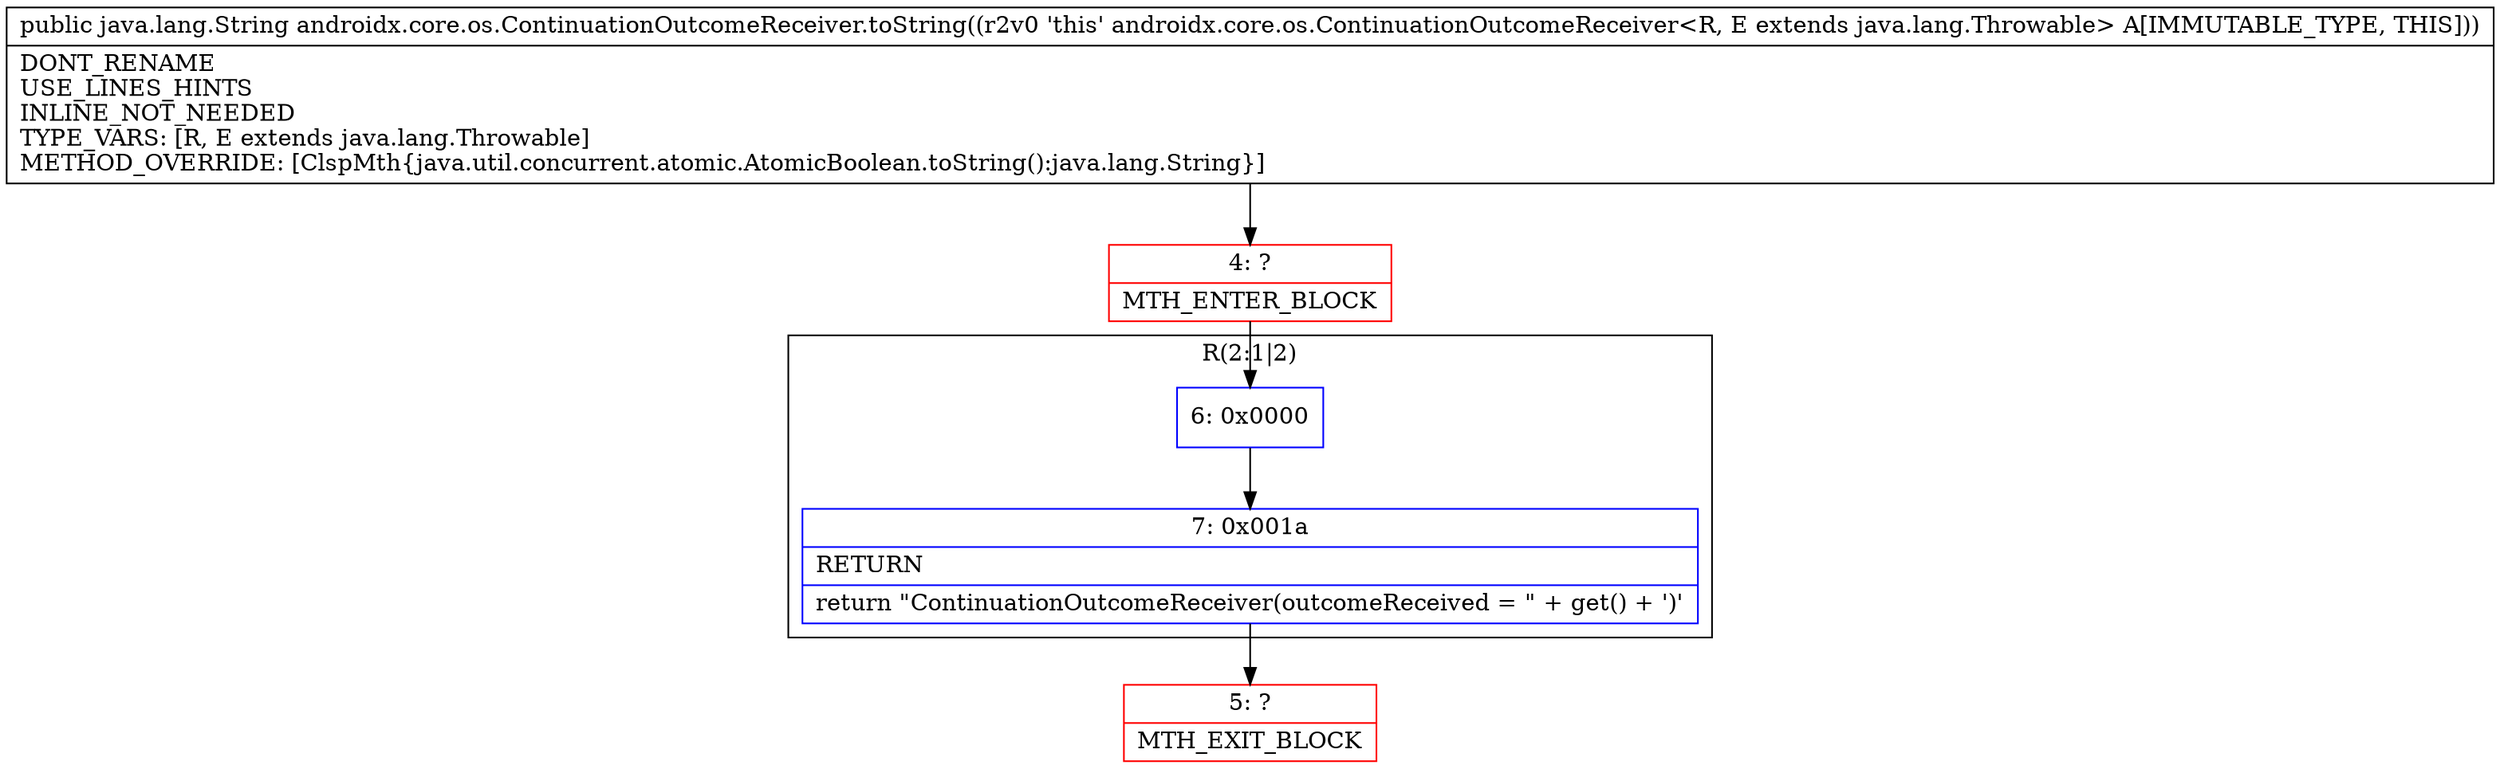digraph "CFG forandroidx.core.os.ContinuationOutcomeReceiver.toString()Ljava\/lang\/String;" {
subgraph cluster_Region_159444934 {
label = "R(2:1|2)";
node [shape=record,color=blue];
Node_6 [shape=record,label="{6\:\ 0x0000}"];
Node_7 [shape=record,label="{7\:\ 0x001a|RETURN\l|return \"ContinuationOutcomeReceiver(outcomeReceived = \" + get() + ')'\l}"];
}
Node_4 [shape=record,color=red,label="{4\:\ ?|MTH_ENTER_BLOCK\l}"];
Node_5 [shape=record,color=red,label="{5\:\ ?|MTH_EXIT_BLOCK\l}"];
MethodNode[shape=record,label="{public java.lang.String androidx.core.os.ContinuationOutcomeReceiver.toString((r2v0 'this' androidx.core.os.ContinuationOutcomeReceiver\<R, E extends java.lang.Throwable\> A[IMMUTABLE_TYPE, THIS]))  | DONT_RENAME\lUSE_LINES_HINTS\lINLINE_NOT_NEEDED\lTYPE_VARS: [R, E extends java.lang.Throwable]\lMETHOD_OVERRIDE: [ClspMth\{java.util.concurrent.atomic.AtomicBoolean.toString():java.lang.String\}]\l}"];
MethodNode -> Node_4;Node_6 -> Node_7;
Node_7 -> Node_5;
Node_4 -> Node_6;
}

